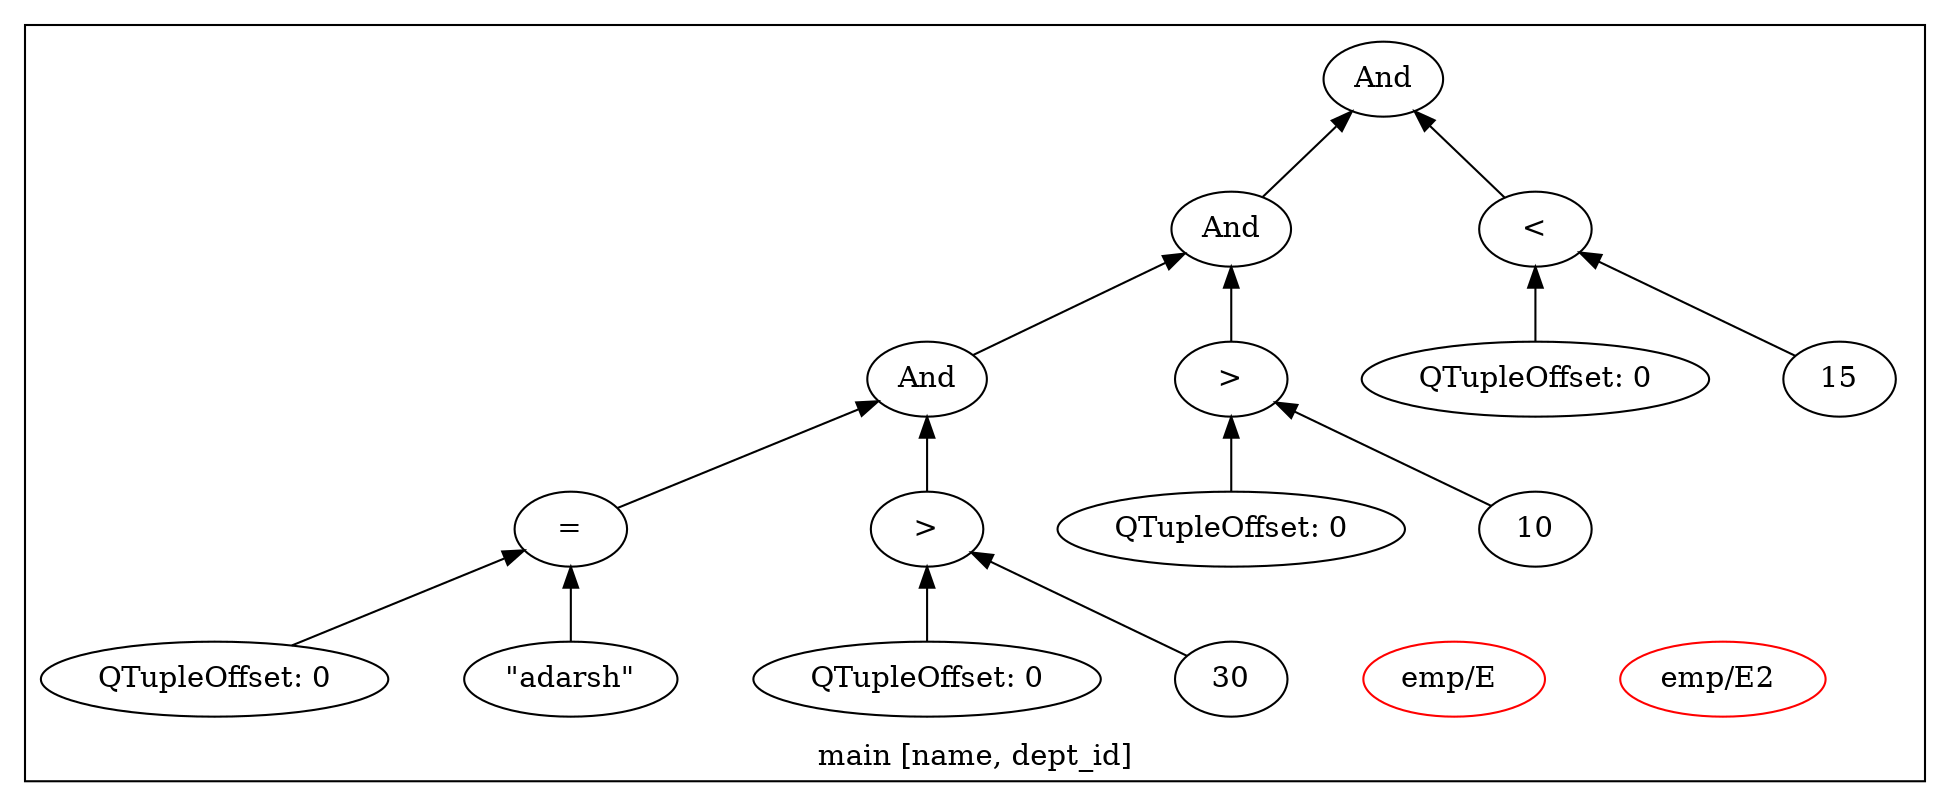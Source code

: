 digraph example1 {
    rankdir=BT;
    nodesep=0.5;
    ordering="in";
  subgraph cluster_main {
    label = "main [name, dept_id]";
    "main_pt"[shape=point, color=white];
    "QUN_1"[label="emp/E2 ", color=red]
    "QUN_0"[label="emp/E ", color=red]
    exprnodeNodeId17v1[label="And"];
    exprnodeNodeId13v1 -> exprnodeNodeId17v1;
    exprnodeNodeId13v1[label="And"];
    exprnodeNodeId9v1 -> exprnodeNodeId13v1;
    exprnodeNodeId9v1[label="And"];
    exprnodeNodeId5v1 -> exprnodeNodeId9v1;
    exprnodeNodeId5v1[label="="];
    exprnodeNodeId3v1 -> exprnodeNodeId5v1;
    exprnodeNodeId3v1[label="QTupleOffset: 0"];
    exprnodeNodeId4v1 -> exprnodeNodeId5v1;
    exprnodeNodeId4v1[label="\"adarsh\""];
    exprnodeNodeId8v1 -> exprnodeNodeId9v1;
    exprnodeNodeId8v1[label=">"];
    exprnodeNodeId6v1 -> exprnodeNodeId8v1;
    exprnodeNodeId6v1[label="QTupleOffset: 0"];
    exprnodeNodeId7v1 -> exprnodeNodeId8v1;
    exprnodeNodeId7v1[label="30"];
    exprnodeNodeId12v1 -> exprnodeNodeId13v1;
    exprnodeNodeId12v1[label=">"];
    exprnodeNodeId10v1 -> exprnodeNodeId12v1;
    exprnodeNodeId10v1[label="QTupleOffset: 0"];
    exprnodeNodeId11v1 -> exprnodeNodeId12v1;
    exprnodeNodeId11v1[label="10"];
    exprnodeNodeId16v1 -> exprnodeNodeId17v1;
    exprnodeNodeId16v1[label="<"];
    exprnodeNodeId14v1 -> exprnodeNodeId16v1;
    exprnodeNodeId14v1[label="QTupleOffset: 0"];
    exprnodeNodeId15v1 -> exprnodeNodeId16v1;
    exprnodeNodeId15v1[label="15"];
}
}
